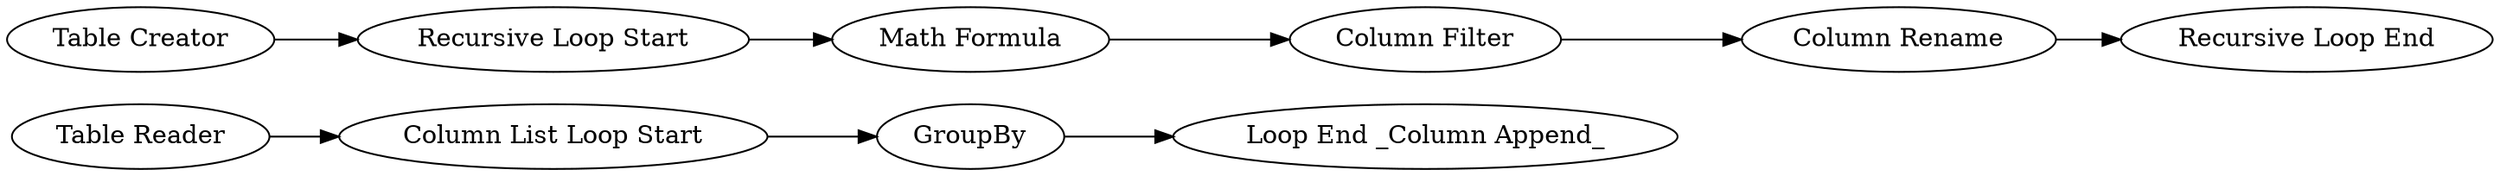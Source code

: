 digraph {
	20 -> 1
	10 -> 19
	18 -> 4
	14 -> 15
	9 -> 10
	8 -> 18
	1 -> 14
	4 -> 9
	20 [label="Table Reader"]
	1 [label="Column List Loop Start"]
	9 [label="Column Filter"]
	4 [label="Math Formula"]
	18 [label="Recursive Loop Start"]
	8 [label="Table Creator"]
	15 [label="Loop End _Column Append_"]
	14 [label=GroupBy]
	10 [label="Column Rename"]
	19 [label="Recursive Loop End"]
	rankdir=LR
}
